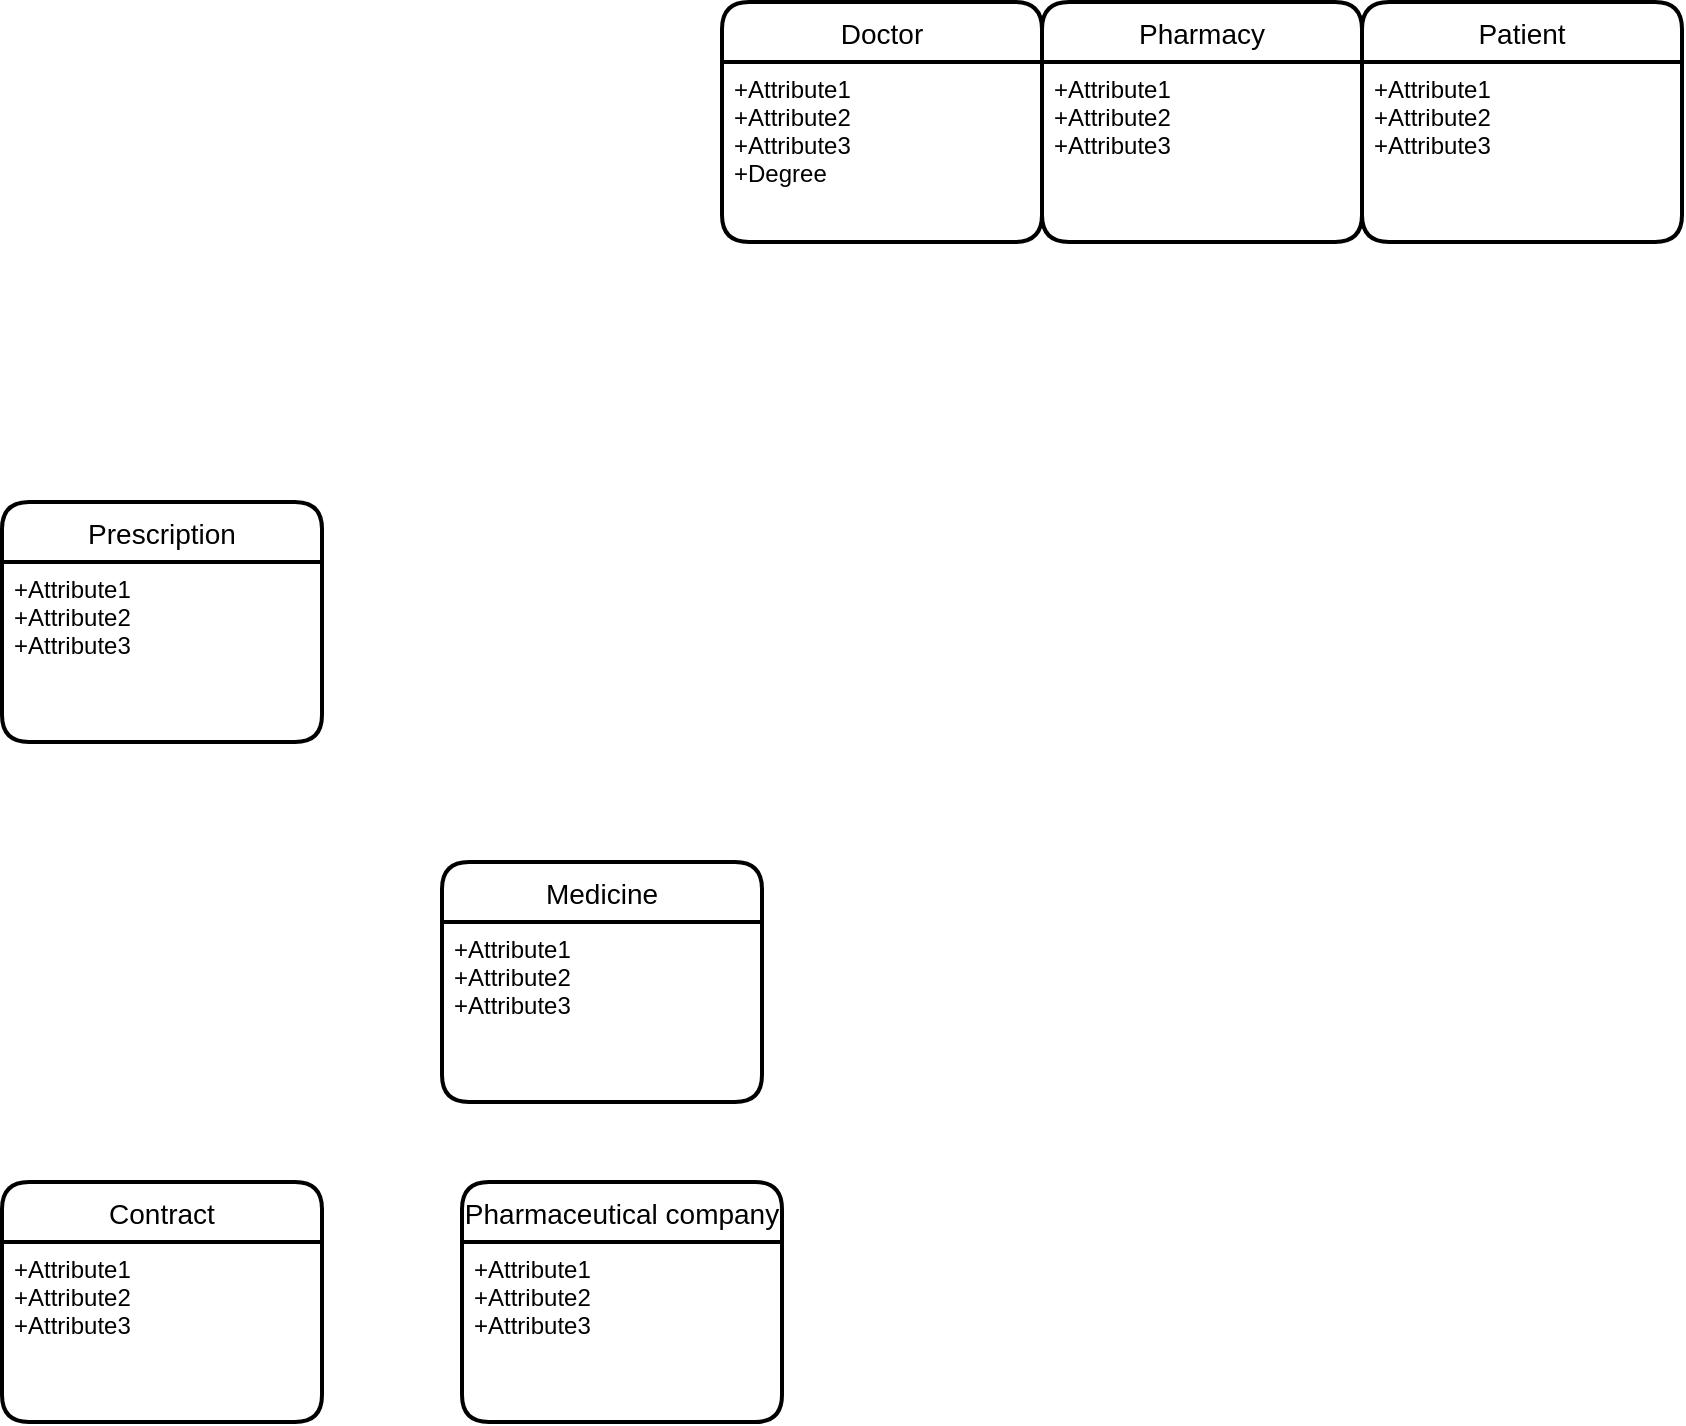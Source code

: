 <mxfile version="13.8.7" type="github">
  <diagram id="3Uqqz-HwGzEVKcPvN1r-" name="Page-1">
    <mxGraphModel dx="1038" dy="1680" grid="1" gridSize="10" guides="1" tooltips="1" connect="1" arrows="1" fold="1" page="1" pageScale="1" pageWidth="850" pageHeight="1100" math="0" shadow="0">
      <root>
        <mxCell id="0" />
        <mxCell id="1" parent="0" />
        <mxCell id="mGg05euSahoKholkP7SA-1" value="Doctor" style="swimlane;childLayout=stackLayout;horizontal=1;startSize=30;horizontalStack=0;rounded=1;fontSize=14;fontStyle=0;strokeWidth=2;resizeParent=0;resizeLast=1;shadow=0;dashed=0;align=center;" parent="1" vertex="1">
          <mxGeometry x="460" y="-150" width="160" height="120" as="geometry" />
        </mxCell>
        <mxCell id="mGg05euSahoKholkP7SA-2" value="+Attribute1&#xa;+Attribute2&#xa;+Attribute3&#xa;+Degree" style="align=left;strokeColor=none;fillColor=none;spacingLeft=4;fontSize=12;verticalAlign=top;resizable=0;rotatable=0;part=1;" parent="mGg05euSahoKholkP7SA-1" vertex="1">
          <mxGeometry y="30" width="160" height="90" as="geometry" />
        </mxCell>
        <mxCell id="mGg05euSahoKholkP7SA-7" value="Medicine" style="swimlane;childLayout=stackLayout;horizontal=1;startSize=30;horizontalStack=0;rounded=1;fontSize=14;fontStyle=0;strokeWidth=2;resizeParent=0;resizeLast=1;shadow=0;dashed=0;align=center;" parent="1" vertex="1">
          <mxGeometry x="320" y="280" width="160" height="120" as="geometry" />
        </mxCell>
        <mxCell id="mGg05euSahoKholkP7SA-8" value="+Attribute1&#xa;+Attribute2&#xa;+Attribute3" style="align=left;strokeColor=none;fillColor=none;spacingLeft=4;fontSize=12;verticalAlign=top;resizable=0;rotatable=0;part=1;" parent="mGg05euSahoKholkP7SA-7" vertex="1">
          <mxGeometry y="30" width="160" height="90" as="geometry" />
        </mxCell>
        <mxCell id="mGg05euSahoKholkP7SA-11" value="Patient" style="swimlane;childLayout=stackLayout;horizontal=1;startSize=30;horizontalStack=0;rounded=1;fontSize=14;fontStyle=0;strokeWidth=2;resizeParent=0;resizeLast=1;shadow=0;dashed=0;align=center;" parent="1" vertex="1">
          <mxGeometry x="780" y="-150" width="160" height="120" as="geometry" />
        </mxCell>
        <mxCell id="mGg05euSahoKholkP7SA-12" value="+Attribute1&#xa;+Attribute2&#xa;+Attribute3" style="align=left;strokeColor=none;fillColor=none;spacingLeft=4;fontSize=12;verticalAlign=top;resizable=0;rotatable=0;part=1;" parent="mGg05euSahoKholkP7SA-11" vertex="1">
          <mxGeometry y="30" width="160" height="90" as="geometry" />
        </mxCell>
        <mxCell id="8D9LyJMDmGswP1YGVOEm-1" value="Contract" style="swimlane;childLayout=stackLayout;horizontal=1;startSize=30;horizontalStack=0;rounded=1;fontSize=14;fontStyle=0;strokeWidth=2;resizeParent=0;resizeLast=1;shadow=0;dashed=0;align=center;" parent="1" vertex="1">
          <mxGeometry x="100" y="440" width="160" height="120" as="geometry" />
        </mxCell>
        <mxCell id="8D9LyJMDmGswP1YGVOEm-2" value="+Attribute1&#xa;+Attribute2&#xa;+Attribute3" style="align=left;strokeColor=none;fillColor=none;spacingLeft=4;fontSize=12;verticalAlign=top;resizable=0;rotatable=0;part=1;" parent="8D9LyJMDmGswP1YGVOEm-1" vertex="1">
          <mxGeometry y="30" width="160" height="90" as="geometry" />
        </mxCell>
        <mxCell id="8D9LyJMDmGswP1YGVOEm-5" value="Pharmaceutical company" style="swimlane;childLayout=stackLayout;horizontal=1;startSize=30;horizontalStack=0;rounded=1;fontSize=14;fontStyle=0;strokeWidth=2;resizeParent=0;resizeLast=1;shadow=0;dashed=0;align=center;" parent="1" vertex="1">
          <mxGeometry x="330" y="440" width="160" height="120" as="geometry" />
        </mxCell>
        <mxCell id="8D9LyJMDmGswP1YGVOEm-6" value="+Attribute1&#xa;+Attribute2&#xa;+Attribute3" style="align=left;strokeColor=none;fillColor=none;spacingLeft=4;fontSize=12;verticalAlign=top;resizable=0;rotatable=0;part=1;" parent="8D9LyJMDmGswP1YGVOEm-5" vertex="1">
          <mxGeometry y="30" width="160" height="90" as="geometry" />
        </mxCell>
        <mxCell id="8D9LyJMDmGswP1YGVOEm-9" value="Pharmacy" style="swimlane;childLayout=stackLayout;horizontal=1;startSize=30;horizontalStack=0;rounded=1;fontSize=14;fontStyle=0;strokeWidth=2;resizeParent=0;resizeLast=1;shadow=0;dashed=0;align=center;" parent="1" vertex="1">
          <mxGeometry x="620" y="-150" width="160" height="120" as="geometry" />
        </mxCell>
        <mxCell id="8D9LyJMDmGswP1YGVOEm-10" value="+Attribute1&#xa;+Attribute2&#xa;+Attribute3" style="align=left;strokeColor=none;fillColor=none;spacingLeft=4;fontSize=12;verticalAlign=top;resizable=0;rotatable=0;part=1;" parent="8D9LyJMDmGswP1YGVOEm-9" vertex="1">
          <mxGeometry y="30" width="160" height="90" as="geometry" />
        </mxCell>
        <mxCell id="8D9LyJMDmGswP1YGVOEm-13" value="Prescription" style="swimlane;childLayout=stackLayout;horizontal=1;startSize=30;horizontalStack=0;rounded=1;fontSize=14;fontStyle=0;strokeWidth=2;resizeParent=0;resizeLast=1;shadow=0;dashed=0;align=center;" parent="1" vertex="1">
          <mxGeometry x="100" y="100" width="160" height="120" as="geometry" />
        </mxCell>
        <mxCell id="8D9LyJMDmGswP1YGVOEm-14" value="+Attribute1&#xa;+Attribute2&#xa;+Attribute3" style="align=left;strokeColor=none;fillColor=none;spacingLeft=4;fontSize=12;verticalAlign=top;resizable=0;rotatable=0;part=1;" parent="8D9LyJMDmGswP1YGVOEm-13" vertex="1">
          <mxGeometry y="30" width="160" height="90" as="geometry" />
        </mxCell>
      </root>
    </mxGraphModel>
  </diagram>
</mxfile>
